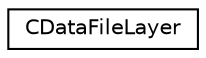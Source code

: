 digraph G
{
  edge [fontname="Helvetica",fontsize="10",labelfontname="Helvetica",labelfontsize="10"];
  node [fontname="Helvetica",fontsize="10",shape=record];
  rankdir=LR;
  Node1 [label="CDataFileLayer",height=0.2,width=0.4,color="black", fillcolor="white", style="filled",URL="$d4/dfc/structCDataFileLayer.html"];
}
